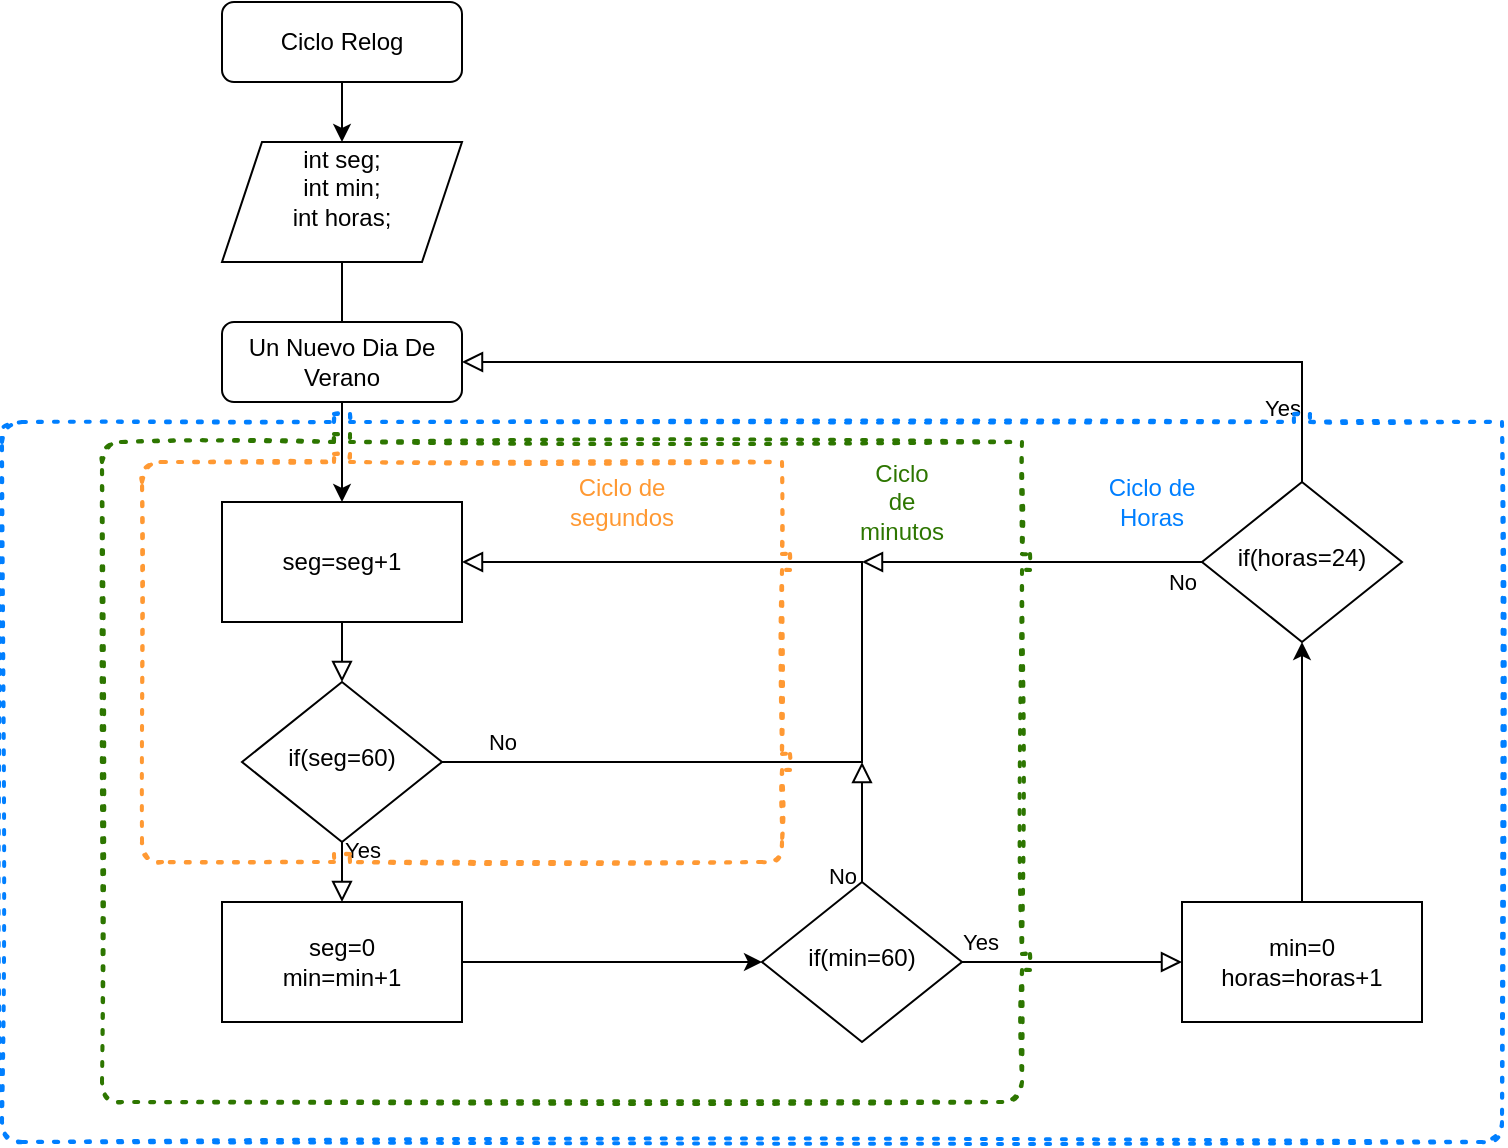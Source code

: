 <mxfile version="14.7.0" type="github">
  <diagram id="C5RBs43oDa-KdzZeNtuy" name="Page-1">
    <mxGraphModel dx="1391" dy="895" grid="1" gridSize="10" guides="1" tooltips="1" connect="1" arrows="1" fold="1" page="1" pageScale="1" pageWidth="827" pageHeight="1169" math="0" shadow="0">
      <root>
        <mxCell id="WIyWlLk6GJQsqaUBKTNV-0" />
        <mxCell id="WIyWlLk6GJQsqaUBKTNV-1" parent="WIyWlLk6GJQsqaUBKTNV-0" />
        <mxCell id="WIyWlLk6GJQsqaUBKTNV-2" value="" style="rounded=0;html=1;jettySize=auto;orthogonalLoop=1;fontSize=11;endArrow=block;endFill=0;endSize=8;strokeWidth=1;shadow=0;labelBackgroundColor=none;edgeStyle=orthogonalEdgeStyle;startArrow=none;" parent="WIyWlLk6GJQsqaUBKTNV-1" source="nKRpWmt2nag8XD244cUE-5" target="WIyWlLk6GJQsqaUBKTNV-6" edge="1">
          <mxGeometry relative="1" as="geometry" />
        </mxCell>
        <mxCell id="WIyWlLk6GJQsqaUBKTNV-3" value="Un Nuevo Dia De Verano" style="rounded=1;whiteSpace=wrap;html=1;fontSize=12;glass=0;strokeWidth=1;shadow=0;" parent="WIyWlLk6GJQsqaUBKTNV-1" vertex="1">
          <mxGeometry x="160" y="170" width="120" height="40" as="geometry" />
        </mxCell>
        <mxCell id="WIyWlLk6GJQsqaUBKTNV-4" value="Yes" style="rounded=0;html=1;jettySize=auto;orthogonalLoop=1;fontSize=11;endArrow=block;endFill=0;endSize=8;strokeWidth=1;shadow=0;labelBackgroundColor=none;edgeStyle=orthogonalEdgeStyle;entryX=0.5;entryY=0;entryDx=0;entryDy=0;" parent="WIyWlLk6GJQsqaUBKTNV-1" source="WIyWlLk6GJQsqaUBKTNV-6" target="nKRpWmt2nag8XD244cUE-12" edge="1">
          <mxGeometry x="-0.846" y="10" relative="1" as="geometry">
            <mxPoint as="offset" />
            <mxPoint x="220" y="470" as="targetPoint" />
          </mxGeometry>
        </mxCell>
        <mxCell id="WIyWlLk6GJQsqaUBKTNV-5" value="No" style="edgeStyle=orthogonalEdgeStyle;rounded=0;html=1;jettySize=auto;orthogonalLoop=1;fontSize=11;endArrow=block;endFill=0;endSize=8;strokeWidth=1;shadow=0;labelBackgroundColor=none;entryX=1;entryY=0.5;entryDx=0;entryDy=0;" parent="WIyWlLk6GJQsqaUBKTNV-1" source="WIyWlLk6GJQsqaUBKTNV-6" target="nKRpWmt2nag8XD244cUE-5" edge="1">
          <mxGeometry x="-0.882" y="10" relative="1" as="geometry">
            <mxPoint as="offset" />
            <mxPoint x="460" y="300" as="targetPoint" />
            <Array as="points">
              <mxPoint x="480" y="390" />
              <mxPoint x="480" y="290" />
            </Array>
          </mxGeometry>
        </mxCell>
        <mxCell id="WIyWlLk6GJQsqaUBKTNV-6" value="if(seg=60)" style="rhombus;whiteSpace=wrap;html=1;shadow=0;fontFamily=Helvetica;fontSize=12;align=center;strokeWidth=1;spacing=6;spacingTop=-4;" parent="WIyWlLk6GJQsqaUBKTNV-1" vertex="1">
          <mxGeometry x="170" y="350" width="100" height="80" as="geometry" />
        </mxCell>
        <mxCell id="nKRpWmt2nag8XD244cUE-22" value="" style="edgeStyle=orthogonalEdgeStyle;rounded=0;orthogonalLoop=1;jettySize=auto;html=1;exitX=0.5;exitY=1;exitDx=0;exitDy=0;" edge="1" parent="WIyWlLk6GJQsqaUBKTNV-1" source="WIyWlLk6GJQsqaUBKTNV-3" target="nKRpWmt2nag8XD244cUE-5">
          <mxGeometry relative="1" as="geometry" />
        </mxCell>
        <mxCell id="nKRpWmt2nag8XD244cUE-3" value="&lt;div&gt;int seg;&lt;br&gt;&lt;/div&gt;&lt;div&gt;int min;&lt;/div&gt;&lt;div&gt;int horas;&lt;/div&gt;&lt;div&gt;&lt;br&gt;&lt;/div&gt;" style="shape=parallelogram;perimeter=parallelogramPerimeter;whiteSpace=wrap;html=1;fixedSize=1;" vertex="1" parent="WIyWlLk6GJQsqaUBKTNV-1">
          <mxGeometry x="160" y="80" width="120" height="60" as="geometry" />
        </mxCell>
        <mxCell id="nKRpWmt2nag8XD244cUE-4" value="" style="rounded=0;html=1;jettySize=auto;orthogonalLoop=1;fontSize=11;endArrow=none;endFill=0;endSize=8;strokeWidth=1;shadow=0;labelBackgroundColor=none;edgeStyle=orthogonalEdgeStyle;" edge="1" parent="WIyWlLk6GJQsqaUBKTNV-1" source="WIyWlLk6GJQsqaUBKTNV-3" target="nKRpWmt2nag8XD244cUE-3">
          <mxGeometry relative="1" as="geometry">
            <mxPoint x="220" y="120" as="sourcePoint" />
            <mxPoint x="220" y="310" as="targetPoint" />
          </mxGeometry>
        </mxCell>
        <mxCell id="nKRpWmt2nag8XD244cUE-5" value="seg=seg+1" style="rounded=0;whiteSpace=wrap;html=1;" vertex="1" parent="WIyWlLk6GJQsqaUBKTNV-1">
          <mxGeometry x="160" y="260" width="120" height="60" as="geometry" />
        </mxCell>
        <mxCell id="nKRpWmt2nag8XD244cUE-11" value="if(min=60)" style="rhombus;whiteSpace=wrap;html=1;shadow=0;fontFamily=Helvetica;fontSize=12;align=center;strokeWidth=1;spacing=6;spacingTop=-4;" vertex="1" parent="WIyWlLk6GJQsqaUBKTNV-1">
          <mxGeometry x="430" y="450" width="100" height="80" as="geometry" />
        </mxCell>
        <mxCell id="nKRpWmt2nag8XD244cUE-15" value="" style="edgeStyle=orthogonalEdgeStyle;rounded=0;orthogonalLoop=1;jettySize=auto;html=1;" edge="1" parent="WIyWlLk6GJQsqaUBKTNV-1" source="nKRpWmt2nag8XD244cUE-12" target="nKRpWmt2nag8XD244cUE-11">
          <mxGeometry relative="1" as="geometry" />
        </mxCell>
        <mxCell id="nKRpWmt2nag8XD244cUE-12" value="&lt;div&gt;seg=0&lt;br&gt;&lt;/div&gt;&lt;div&gt;min=min+1&lt;/div&gt;" style="rounded=0;whiteSpace=wrap;html=1;" vertex="1" parent="WIyWlLk6GJQsqaUBKTNV-1">
          <mxGeometry x="160" y="460" width="120" height="60" as="geometry" />
        </mxCell>
        <mxCell id="nKRpWmt2nag8XD244cUE-13" value="if(horas=24)" style="rhombus;whiteSpace=wrap;html=1;shadow=0;fontFamily=Helvetica;fontSize=12;align=center;strokeWidth=1;spacing=6;spacingTop=-4;" vertex="1" parent="WIyWlLk6GJQsqaUBKTNV-1">
          <mxGeometry x="650" y="250" width="100" height="80" as="geometry" />
        </mxCell>
        <mxCell id="nKRpWmt2nag8XD244cUE-16" value="" style="edgeStyle=orthogonalEdgeStyle;rounded=0;orthogonalLoop=1;jettySize=auto;html=1;" edge="1" parent="WIyWlLk6GJQsqaUBKTNV-1" source="nKRpWmt2nag8XD244cUE-14" target="nKRpWmt2nag8XD244cUE-13">
          <mxGeometry relative="1" as="geometry" />
        </mxCell>
        <mxCell id="nKRpWmt2nag8XD244cUE-14" value="&lt;div&gt;min=0&lt;br&gt;&lt;/div&gt;&lt;div&gt;horas=horas+1&lt;/div&gt;" style="rounded=0;whiteSpace=wrap;html=1;" vertex="1" parent="WIyWlLk6GJQsqaUBKTNV-1">
          <mxGeometry x="640" y="460" width="120" height="60" as="geometry" />
        </mxCell>
        <mxCell id="nKRpWmt2nag8XD244cUE-28" value="No" style="edgeStyle=orthogonalEdgeStyle;rounded=0;html=1;jettySize=auto;orthogonalLoop=1;fontSize=11;endArrow=block;endFill=0;endSize=8;strokeWidth=1;shadow=0;labelBackgroundColor=none;exitX=0.5;exitY=0;exitDx=0;exitDy=0;" edge="1" parent="WIyWlLk6GJQsqaUBKTNV-1" source="nKRpWmt2nag8XD244cUE-11">
          <mxGeometry x="-0.882" y="10" relative="1" as="geometry">
            <mxPoint as="offset" />
            <mxPoint x="450" y="510" as="sourcePoint" />
            <mxPoint x="480" y="390" as="targetPoint" />
            <Array as="points">
              <mxPoint x="480" y="450" />
              <mxPoint x="480" y="450" />
            </Array>
          </mxGeometry>
        </mxCell>
        <mxCell id="nKRpWmt2nag8XD244cUE-30" value="Yes" style="rounded=0;html=1;jettySize=auto;orthogonalLoop=1;fontSize=11;endArrow=block;endFill=0;endSize=8;strokeWidth=1;shadow=0;labelBackgroundColor=none;edgeStyle=orthogonalEdgeStyle;entryX=0;entryY=0.5;entryDx=0;entryDy=0;exitX=1;exitY=0.5;exitDx=0;exitDy=0;" edge="1" parent="WIyWlLk6GJQsqaUBKTNV-1" source="nKRpWmt2nag8XD244cUE-11" target="nKRpWmt2nag8XD244cUE-14">
          <mxGeometry x="-0.846" y="10" relative="1" as="geometry">
            <mxPoint as="offset" />
            <mxPoint x="292" y="440" as="sourcePoint" />
            <mxPoint x="292" y="470" as="targetPoint" />
          </mxGeometry>
        </mxCell>
        <mxCell id="nKRpWmt2nag8XD244cUE-31" value="No" style="edgeStyle=orthogonalEdgeStyle;rounded=0;html=1;jettySize=auto;orthogonalLoop=1;fontSize=11;endArrow=block;endFill=0;endSize=8;strokeWidth=1;shadow=0;labelBackgroundColor=none;exitX=0;exitY=0.5;exitDx=0;exitDy=0;" edge="1" parent="WIyWlLk6GJQsqaUBKTNV-1" source="nKRpWmt2nag8XD244cUE-13">
          <mxGeometry x="-0.882" y="10" relative="1" as="geometry">
            <mxPoint as="offset" />
            <mxPoint x="490" y="460" as="sourcePoint" />
            <mxPoint x="480" y="290" as="targetPoint" />
            <Array as="points">
              <mxPoint x="570" y="290" />
              <mxPoint x="570" y="290" />
            </Array>
          </mxGeometry>
        </mxCell>
        <mxCell id="nKRpWmt2nag8XD244cUE-32" value="Yes" style="rounded=0;html=1;jettySize=auto;orthogonalLoop=1;fontSize=11;endArrow=block;endFill=0;endSize=8;strokeWidth=1;shadow=0;labelBackgroundColor=none;edgeStyle=orthogonalEdgeStyle;entryX=1;entryY=0.5;entryDx=0;entryDy=0;exitX=0.5;exitY=0;exitDx=0;exitDy=0;" edge="1" parent="WIyWlLk6GJQsqaUBKTNV-1" source="nKRpWmt2nag8XD244cUE-13" target="WIyWlLk6GJQsqaUBKTNV-3">
          <mxGeometry x="-0.846" y="10" relative="1" as="geometry">
            <mxPoint as="offset" />
            <mxPoint x="540" y="500" as="sourcePoint" />
            <mxPoint x="650" y="500" as="targetPoint" />
          </mxGeometry>
        </mxCell>
        <mxCell id="nKRpWmt2nag8XD244cUE-40" value="" style="edgeStyle=orthogonalEdgeStyle;rounded=0;orthogonalLoop=1;jettySize=auto;html=1;" edge="1" parent="WIyWlLk6GJQsqaUBKTNV-1" source="nKRpWmt2nag8XD244cUE-39" target="nKRpWmt2nag8XD244cUE-3">
          <mxGeometry relative="1" as="geometry" />
        </mxCell>
        <mxCell id="nKRpWmt2nag8XD244cUE-39" value="Ciclo Relog" style="rounded=1;whiteSpace=wrap;html=1;" vertex="1" parent="WIyWlLk6GJQsqaUBKTNV-1">
          <mxGeometry x="160" y="10" width="120" height="40" as="geometry" />
        </mxCell>
        <mxCell id="nKRpWmt2nag8XD244cUE-52" value="" style="endArrow=none;dashed=1;html=1;dashPattern=1 3;strokeWidth=2;fillColor=#fa6800;rounded=1;jumpStyle=sharp;shadow=0;sketch=1;strokeColor=#FF9933;" edge="1" parent="WIyWlLk6GJQsqaUBKTNV-1">
          <mxGeometry width="50" height="50" relative="1" as="geometry">
            <mxPoint x="440" y="240" as="sourcePoint" />
            <mxPoint x="440" y="240" as="targetPoint" />
            <Array as="points">
              <mxPoint x="440" y="440" />
              <mxPoint x="120" y="440" />
              <mxPoint x="120" y="240" />
            </Array>
          </mxGeometry>
        </mxCell>
        <mxCell id="nKRpWmt2nag8XD244cUE-53" value="" style="endArrow=none;dashed=1;html=1;dashPattern=1 3;strokeWidth=2;fillColor=#60a917;rounded=1;jumpStyle=sharp;shadow=0;sketch=1;strokeColor=#2D7600;" edge="1" parent="WIyWlLk6GJQsqaUBKTNV-1">
          <mxGeometry width="50" height="50" relative="1" as="geometry">
            <mxPoint x="560" y="230" as="sourcePoint" />
            <mxPoint x="560" y="230" as="targetPoint" />
            <Array as="points">
              <mxPoint x="560" y="560" />
              <mxPoint x="100" y="560" />
              <mxPoint x="100" y="230" />
            </Array>
          </mxGeometry>
        </mxCell>
        <mxCell id="nKRpWmt2nag8XD244cUE-54" value="&lt;div&gt;Ciclo de minutos&lt;/div&gt;" style="text;html=1;align=center;verticalAlign=middle;whiteSpace=wrap;rounded=0;fontColor=#2D7600;" vertex="1" parent="WIyWlLk6GJQsqaUBKTNV-1">
          <mxGeometry x="480" y="250" width="40" height="20" as="geometry" />
        </mxCell>
        <mxCell id="nKRpWmt2nag8XD244cUE-55" value="Ciclo de segundos" style="text;html=1;align=center;verticalAlign=middle;whiteSpace=wrap;rounded=0;fontColor=#FF9933;" vertex="1" parent="WIyWlLk6GJQsqaUBKTNV-1">
          <mxGeometry x="340" y="250" width="40" height="20" as="geometry" />
        </mxCell>
        <mxCell id="nKRpWmt2nag8XD244cUE-56" value="" style="endArrow=none;dashed=1;html=1;dashPattern=1 3;strokeWidth=2;fillColor=#60a917;rounded=1;jumpStyle=sharp;shadow=0;sketch=1;strokeColor=#007FFF;" edge="1" parent="WIyWlLk6GJQsqaUBKTNV-1">
          <mxGeometry width="50" height="50" relative="1" as="geometry">
            <mxPoint x="800" y="220" as="sourcePoint" />
            <mxPoint x="800" y="220" as="targetPoint" />
            <Array as="points">
              <mxPoint x="800" y="580" />
              <mxPoint x="50" y="580" />
              <mxPoint x="50" y="220" />
            </Array>
          </mxGeometry>
        </mxCell>
        <mxCell id="nKRpWmt2nag8XD244cUE-57" value="&lt;div&gt;Ciclo de Horas&lt;br&gt;&lt;/div&gt;" style="text;html=1;align=center;verticalAlign=middle;whiteSpace=wrap;rounded=0;fontColor=#007FFF;" vertex="1" parent="WIyWlLk6GJQsqaUBKTNV-1">
          <mxGeometry x="600" y="250" width="50" height="20" as="geometry" />
        </mxCell>
      </root>
    </mxGraphModel>
  </diagram>
</mxfile>
